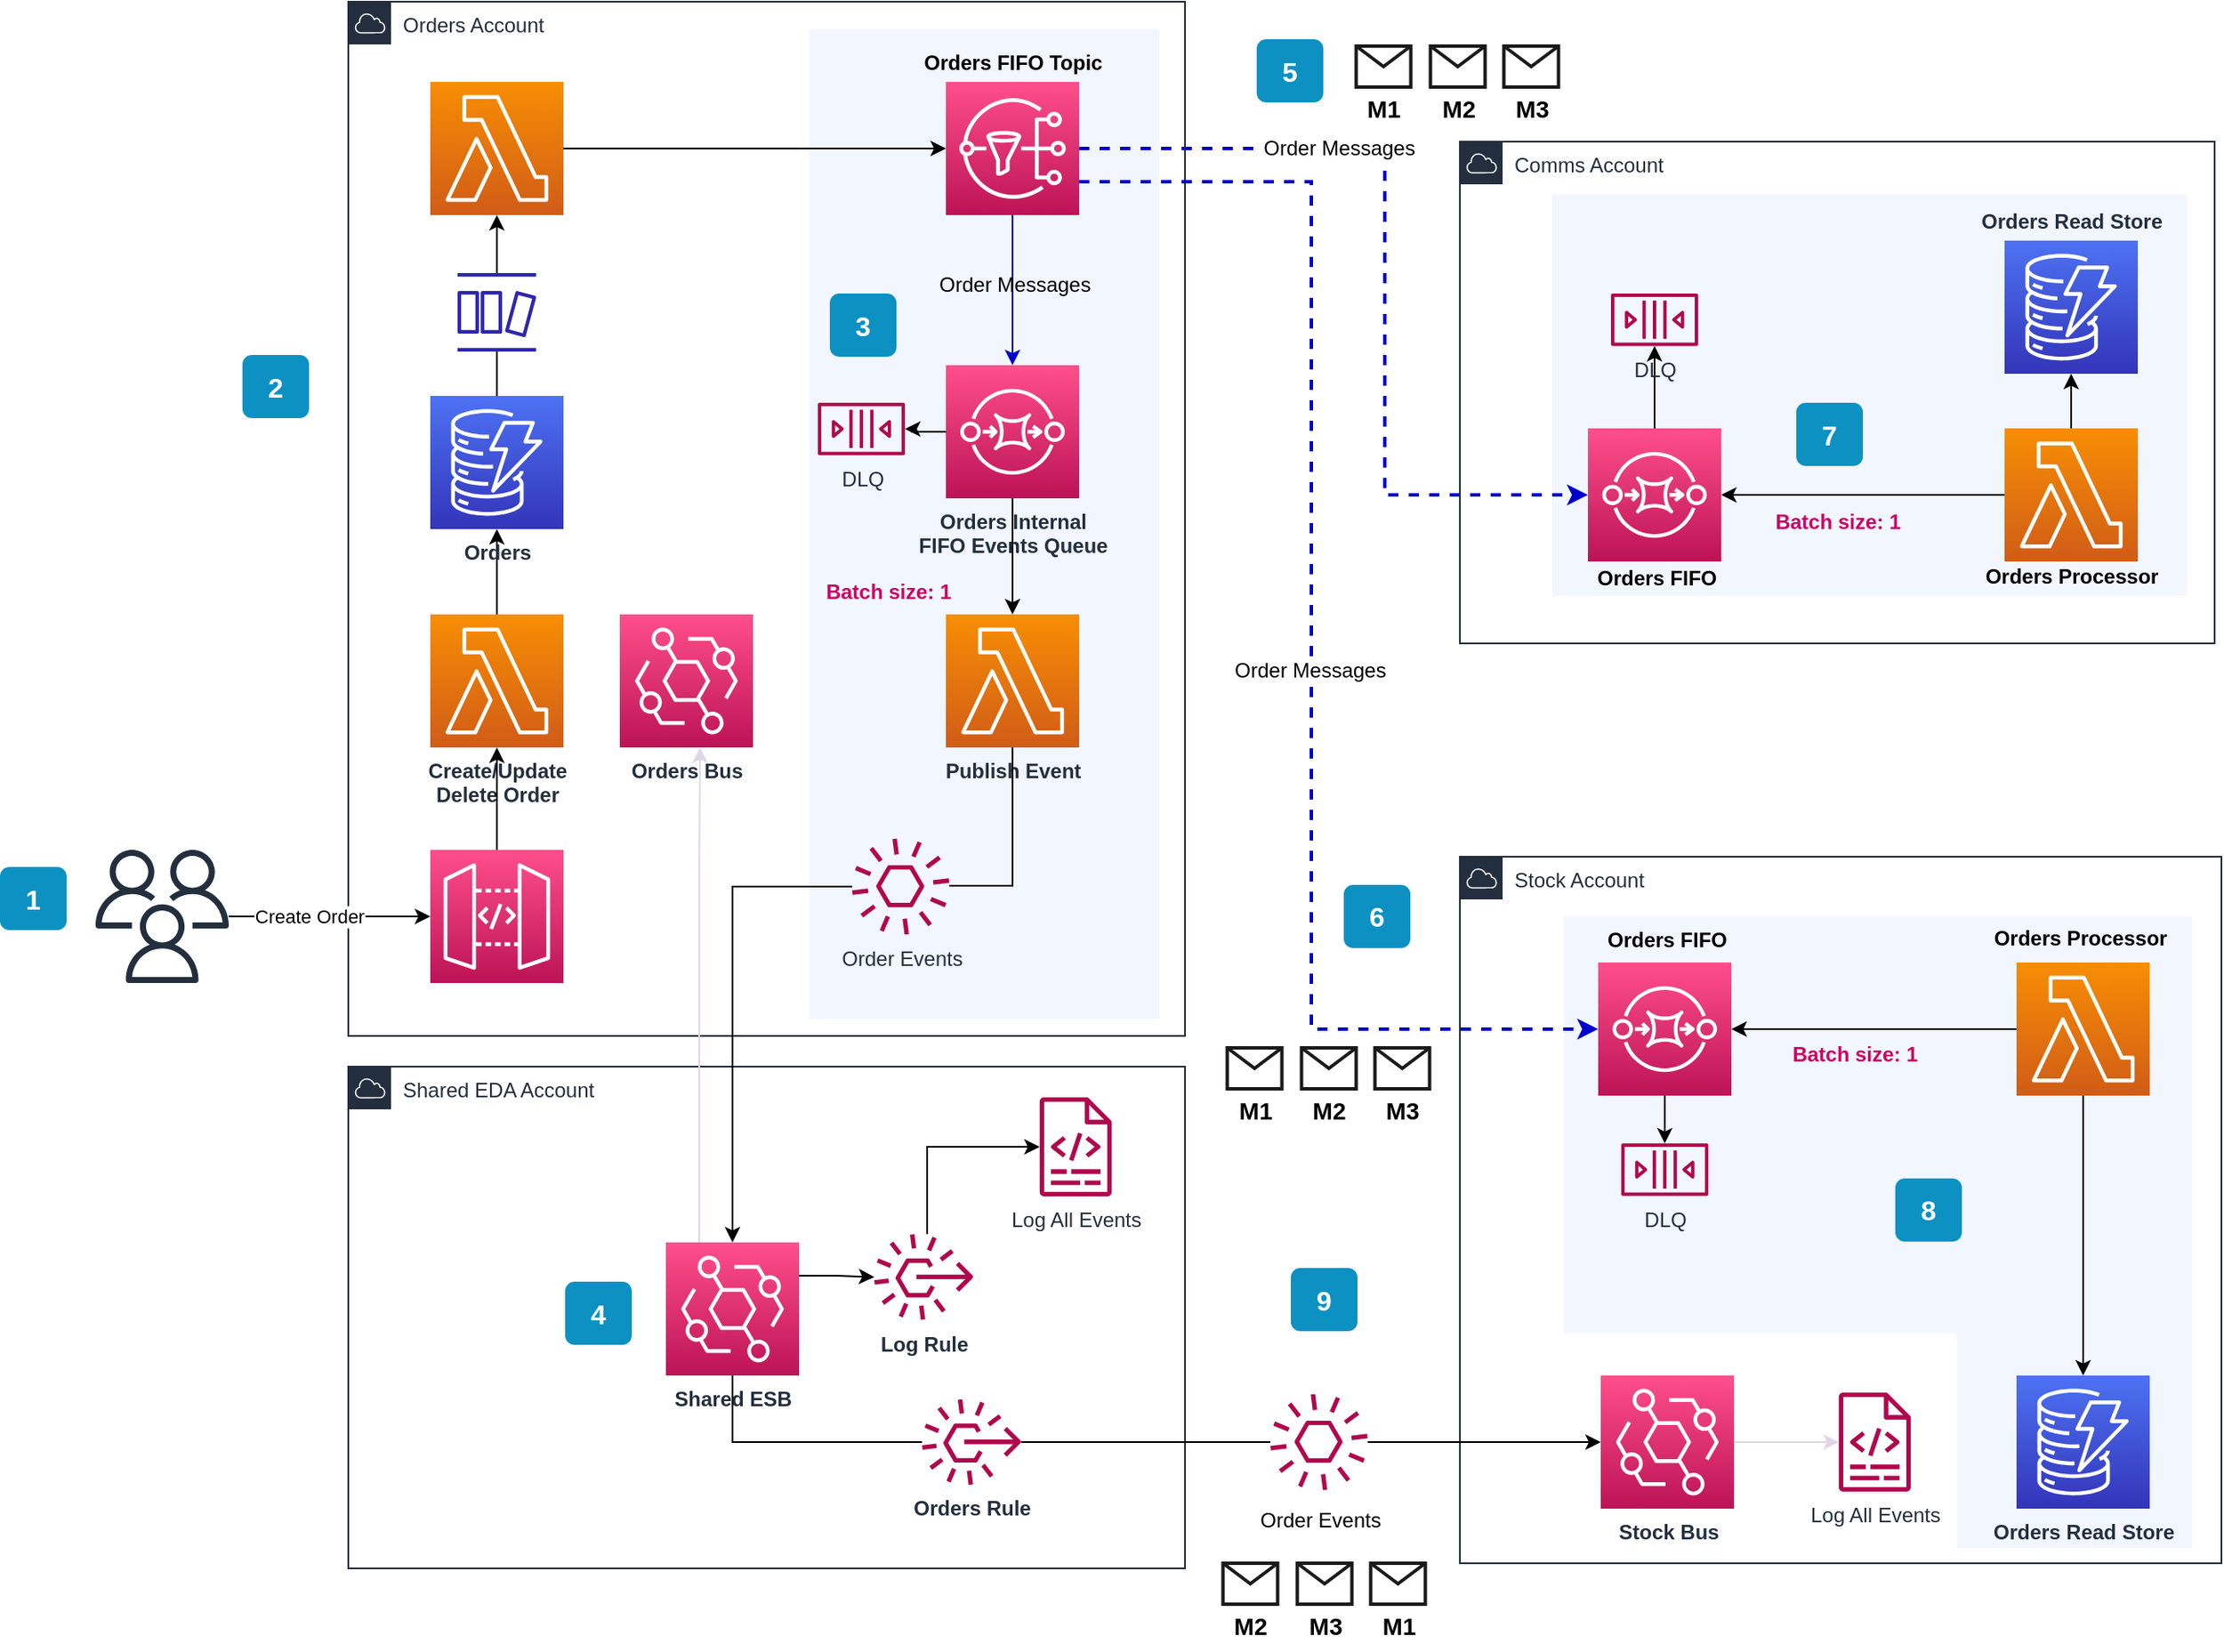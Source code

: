 <mxfile version="20.3.0" type="device"><diagram id="fculptmZxS838I17v-nK" name="Page-1"><mxGraphModel dx="2484" dy="1446" grid="0" gridSize="10" guides="1" tooltips="1" connect="1" arrows="1" fold="1" page="0" pageScale="1" pageWidth="827" pageHeight="1169" math="0" shadow="0"><root><mxCell id="0"/><mxCell id="1" parent="0"/><mxCell id="zGokBhTwJS74XCmNRo3s-3" value="" style="rounded=0;whiteSpace=wrap;html=1;sketch=0;strokeWidth=2;fontSize=12;fillColor=#F2F6FF;strokeColor=none;" parent="1" vertex="1"><mxGeometry x="543" y="14" width="372" height="235" as="geometry"/></mxCell><mxCell id="jSqK3aPYtCPPUTha2oW7-132" value="" style="rounded=0;whiteSpace=wrap;html=1;sketch=0;strokeWidth=2;fontSize=12;fillColor=#F2F6FF;strokeColor=none;" parent="1" vertex="1"><mxGeometry x="108" y="-83" width="205" height="580" as="geometry"/></mxCell><mxCell id="jSqK3aPYtCPPUTha2oW7-22" style="edgeStyle=orthogonalEdgeStyle;rounded=0;orthogonalLoop=1;jettySize=auto;html=1;exitX=1;exitY=0.5;exitDx=0;exitDy=0;exitPerimeter=0;entryX=0;entryY=0.5;entryDx=0;entryDy=0;entryPerimeter=0;strokeColor=#0000CC;strokeWidth=2;dashed=1;" parent="1" source="jSqK3aPYtCPPUTha2oW7-3" target="jSqK3aPYtCPPUTha2oW7-6" edge="1"><mxGeometry relative="1" as="geometry"><Array as="points"><mxPoint x="445" y="-13"/><mxPoint x="445" y="190"/></Array></mxGeometry></mxCell><mxCell id="jSqK3aPYtCPPUTha2oW7-93" value="Order Messages" style="edgeLabel;html=1;align=center;verticalAlign=middle;resizable=0;points=[];fontSize=12;" parent="jSqK3aPYtCPPUTha2oW7-22" vertex="1" connectable="0"><mxGeometry x="-0.394" y="1" relative="1" as="geometry"><mxPoint y="1" as="offset"/></mxGeometry></mxCell><mxCell id="jSqK3aPYtCPPUTha2oW7-97" style="edgeStyle=orthogonalEdgeStyle;rounded=0;orthogonalLoop=1;jettySize=auto;html=1;fontSize=12;" parent="1" source="jSqK3aPYtCPPUTha2oW7-4" target="jSqK3aPYtCPPUTha2oW7-96" edge="1"><mxGeometry relative="1" as="geometry"/></mxCell><mxCell id="jSqK3aPYtCPPUTha2oW7-9" style="edgeStyle=orthogonalEdgeStyle;rounded=0;orthogonalLoop=1;jettySize=auto;html=1;exitX=0;exitY=0.5;exitDx=0;exitDy=0;exitPerimeter=0;" parent="1" source="jSqK3aPYtCPPUTha2oW7-5" target="jSqK3aPYtCPPUTha2oW7-6" edge="1"><mxGeometry relative="1" as="geometry"/></mxCell><mxCell id="jSqK3aPYtCPPUTha2oW7-55" style="edgeStyle=orthogonalEdgeStyle;rounded=0;orthogonalLoop=1;jettySize=auto;html=1;exitX=0.5;exitY=0;exitDx=0;exitDy=0;exitPerimeter=0;" parent="1" source="jSqK3aPYtCPPUTha2oW7-5" target="jSqK3aPYtCPPUTha2oW7-54" edge="1"><mxGeometry relative="1" as="geometry"/></mxCell><mxCell id="jSqK3aPYtCPPUTha2oW7-5" value="" style="sketch=0;points=[[0,0,0],[0.25,0,0],[0.5,0,0],[0.75,0,0],[1,0,0],[0,1,0],[0.25,1,0],[0.5,1,0],[0.75,1,0],[1,1,0],[0,0.25,0],[0,0.5,0],[0,0.75,0],[1,0.25,0],[1,0.5,0],[1,0.75,0]];outlineConnect=0;fontColor=#232F3E;gradientColor=#F78E04;gradientDirection=north;fillColor=#D05C17;strokeColor=#ffffff;dashed=0;verticalLabelPosition=bottom;verticalAlign=top;align=center;html=1;fontSize=12;fontStyle=0;aspect=fixed;shape=mxgraph.aws4.resourceIcon;resIcon=mxgraph.aws4.lambda;" parent="1" vertex="1"><mxGeometry x="808" y="151" width="78" height="78" as="geometry"/></mxCell><mxCell id="jSqK3aPYtCPPUTha2oW7-95" style="edgeStyle=orthogonalEdgeStyle;rounded=0;orthogonalLoop=1;jettySize=auto;html=1;fontSize=12;" parent="1" source="jSqK3aPYtCPPUTha2oW7-6" target="jSqK3aPYtCPPUTha2oW7-94" edge="1"><mxGeometry relative="1" as="geometry"/></mxCell><mxCell id="jSqK3aPYtCPPUTha2oW7-6" value="" style="sketch=0;points=[[0,0,0],[0.25,0,0],[0.5,0,0],[0.75,0,0],[1,0,0],[0,1,0],[0.25,1,0],[0.5,1,0],[0.75,1,0],[1,1,0],[0,0.25,0],[0,0.5,0],[0,0.75,0],[1,0.25,0],[1,0.5,0],[1,0.75,0]];outlineConnect=0;fontColor=#232F3E;gradientColor=#FF4F8B;gradientDirection=north;fillColor=#BC1356;strokeColor=#ffffff;dashed=0;verticalLabelPosition=bottom;verticalAlign=top;align=center;html=1;fontSize=12;fontStyle=0;aspect=fixed;shape=mxgraph.aws4.resourceIcon;resIcon=mxgraph.aws4.sqs;" parent="1" vertex="1"><mxGeometry x="564" y="151" width="78" height="78" as="geometry"/></mxCell><mxCell id="jSqK3aPYtCPPUTha2oW7-17" value="&lt;b&gt;Orders FIFO&lt;/b&gt;" style="text;html=1;align=center;verticalAlign=middle;resizable=0;points=[];autosize=1;strokeColor=none;fillColor=none;" parent="1" vertex="1"><mxGeometry x="559.5" y="226" width="88" height="26" as="geometry"/></mxCell><mxCell id="jSqK3aPYtCPPUTha2oW7-23" value="Comms Account" style="points=[[0,0],[0.25,0],[0.5,0],[0.75,0],[1,0],[1,0.25],[1,0.5],[1,0.75],[1,1],[0.75,1],[0.5,1],[0.25,1],[0,1],[0,0.75],[0,0.5],[0,0.25]];outlineConnect=0;gradientColor=none;html=1;whiteSpace=wrap;fontSize=12;fontStyle=0;container=1;pointerEvents=0;collapsible=0;recursiveResize=0;shape=mxgraph.aws4.group;grIcon=mxgraph.aws4.group_aws_cloud;strokeColor=#232F3E;fillColor=none;verticalAlign=top;align=left;spacingLeft=30;fontColor=#232F3E;dashed=0;" parent="1" vertex="1"><mxGeometry x="489" y="-17" width="442" height="294" as="geometry"/></mxCell><mxCell id="jSqK3aPYtCPPUTha2oW7-54" value="" style="sketch=0;points=[[0,0,0],[0.25,0,0],[0.5,0,0],[0.75,0,0],[1,0,0],[0,1,0],[0.25,1,0],[0.5,1,0],[0.75,1,0],[1,1,0],[0,0.25,0],[0,0.5,0],[0,0.75,0],[1,0.25,0],[1,0.5,0],[1,0.75,0]];outlineConnect=0;fontColor=#232F3E;gradientColor=#4D72F3;gradientDirection=north;fillColor=#3334B9;strokeColor=#ffffff;dashed=0;verticalLabelPosition=bottom;verticalAlign=top;align=center;html=1;fontSize=12;fontStyle=0;aspect=fixed;shape=mxgraph.aws4.resourceIcon;resIcon=mxgraph.aws4.dynamodb;" parent="jSqK3aPYtCPPUTha2oW7-23" vertex="1"><mxGeometry x="319" y="58" width="78" height="78" as="geometry"/></mxCell><mxCell id="jSqK3aPYtCPPUTha2oW7-20" value="&lt;b&gt;Orders Processor&lt;/b&gt;" style="text;html=1;align=center;verticalAlign=middle;resizable=0;points=[];autosize=1;strokeColor=none;fillColor=none;" parent="jSqK3aPYtCPPUTha2oW7-23" vertex="1"><mxGeometry x="298.5" y="242" width="119" height="26" as="geometry"/></mxCell><mxCell id="jSqK3aPYtCPPUTha2oW7-57" value="&lt;span style=&quot;color: rgb(35, 47, 62);&quot;&gt;&lt;b&gt;Orders Read Store&lt;/b&gt;&lt;/span&gt;" style="text;html=1;align=center;verticalAlign=middle;resizable=0;points=[];autosize=1;strokeColor=none;fillColor=none;" parent="jSqK3aPYtCPPUTha2oW7-23" vertex="1"><mxGeometry x="296" y="34" width="124" height="26" as="geometry"/></mxCell><mxCell id="jSqK3aPYtCPPUTha2oW7-94" value="DLQ" style="sketch=0;outlineConnect=0;fontColor=#232F3E;gradientColor=none;fillColor=#B0084D;strokeColor=none;dashed=0;verticalLabelPosition=bottom;verticalAlign=top;align=center;html=1;fontSize=12;fontStyle=0;aspect=fixed;pointerEvents=1;shape=mxgraph.aws4.queue;strokeWidth=2;" parent="jSqK3aPYtCPPUTha2oW7-23" vertex="1"><mxGeometry x="88.5" y="89" width="51" height="30.73" as="geometry"/></mxCell><mxCell id="zGokBhTwJS74XCmNRo3s-34" value="&lt;b&gt;&lt;font style=&quot;font-size: 16px;&quot;&gt;7&lt;/font&gt;&lt;/b&gt;" style="rounded=1;whiteSpace=wrap;html=1;strokeColor=none;fillColor=#0C91C2;fontColor=#ffffff;" parent="jSqK3aPYtCPPUTha2oW7-23" vertex="1"><mxGeometry x="197" y="153" width="39" height="37" as="geometry"/></mxCell><mxCell id="zGokBhTwJS74XCmNRo3s-62" value="&lt;b style=&quot;&quot;&gt;&lt;font color=&quot;#cc0066&quot;&gt;Batch size: 1&lt;/font&gt;&lt;/b&gt;" style="text;html=1;align=center;verticalAlign=middle;resizable=0;points=[];autosize=1;strokeColor=none;fillColor=none;" parent="jSqK3aPYtCPPUTha2oW7-23" vertex="1"><mxGeometry x="175.5" y="210" width="91" height="26" as="geometry"/></mxCell><mxCell id="jSqK3aPYtCPPUTha2oW7-24" value="Stock Account" style="points=[[0,0],[0.25,0],[0.5,0],[0.75,0],[1,0],[1,0.25],[1,0.5],[1,0.75],[1,1],[0.75,1],[0.5,1],[0.25,1],[0,1],[0,0.75],[0,0.5],[0,0.25]];outlineConnect=0;gradientColor=none;html=1;whiteSpace=wrap;fontSize=12;fontStyle=0;container=1;pointerEvents=0;collapsible=0;recursiveResize=0;shape=mxgraph.aws4.group;grIcon=mxgraph.aws4.group_aws_cloud;strokeColor=#232F3E;fillColor=none;verticalAlign=top;align=left;spacingLeft=30;fontColor=#232F3E;dashed=0;" parent="1" vertex="1"><mxGeometry x="489" y="402" width="446" height="414" as="geometry"/></mxCell><mxCell id="zGokBhTwJS74XCmNRo3s-65" value="" style="rounded=0;whiteSpace=wrap;html=1;sketch=0;strokeWidth=2;fontSize=12;fillColor=#F2F6FF;strokeColor=none;" parent="jSqK3aPYtCPPUTha2oW7-24" vertex="1"><mxGeometry x="291" y="275" width="138" height="130" as="geometry"/></mxCell><mxCell id="zGokBhTwJS74XCmNRo3s-5" value="" style="rounded=0;whiteSpace=wrap;html=1;sketch=0;strokeWidth=2;fontSize=12;fillColor=#F2F6FF;strokeColor=none;" parent="jSqK3aPYtCPPUTha2oW7-24" vertex="1"><mxGeometry x="61" y="35" width="368" height="244" as="geometry"/></mxCell><mxCell id="zGokBhTwJS74XCmNRo3s-61" style="edgeStyle=orthogonalEdgeStyle;rounded=0;orthogonalLoop=1;jettySize=auto;html=1;exitX=1;exitY=0.5;exitDx=0;exitDy=0;exitPerimeter=0;strokeColor=#E1D5E7;strokeWidth=1;fontSize=14;" parent="jSqK3aPYtCPPUTha2oW7-24" source="jSqK3aPYtCPPUTha2oW7-30" target="zGokBhTwJS74XCmNRo3s-60" edge="1"><mxGeometry relative="1" as="geometry"/></mxCell><mxCell id="jSqK3aPYtCPPUTha2oW7-30" value="&lt;b&gt;Stock Bus&lt;/b&gt;" style="sketch=0;points=[[0,0,0],[0.25,0,0],[0.5,0,0],[0.75,0,0],[1,0,0],[0,1,0],[0.25,1,0],[0.5,1,0],[0.75,1,0],[1,1,0],[0,0.25,0],[0,0.5,0],[0,0.75,0],[1,0.25,0],[1,0.5,0],[1,0.75,0]];outlineConnect=0;fontColor=#232F3E;gradientColor=#FF4F8B;gradientDirection=north;fillColor=#BC1356;strokeColor=#ffffff;dashed=0;verticalLabelPosition=bottom;verticalAlign=top;align=center;html=1;fontSize=12;fontStyle=0;aspect=fixed;shape=mxgraph.aws4.resourceIcon;resIcon=mxgraph.aws4.eventbridge;" parent="jSqK3aPYtCPPUTha2oW7-24" vertex="1"><mxGeometry x="82.5" y="304" width="78" height="78" as="geometry"/></mxCell><mxCell id="jSqK3aPYtCPPUTha2oW7-52" value="&lt;b&gt;Orders Read Store&lt;/b&gt;" style="sketch=0;points=[[0,0,0],[0.25,0,0],[0.5,0,0],[0.75,0,0],[1,0,0],[0,1,0],[0.25,1,0],[0.5,1,0],[0.75,1,0],[1,1,0],[0,0.25,0],[0,0.5,0],[0,0.75,0],[1,0.25,0],[1,0.5,0],[1,0.75,0]];outlineConnect=0;fontColor=#232F3E;gradientColor=#4D72F3;gradientDirection=north;fillColor=#3334B9;strokeColor=#ffffff;dashed=0;verticalLabelPosition=bottom;verticalAlign=top;align=center;html=1;fontSize=12;fontStyle=0;aspect=fixed;shape=mxgraph.aws4.resourceIcon;resIcon=mxgraph.aws4.dynamodb;" parent="jSqK3aPYtCPPUTha2oW7-24" vertex="1"><mxGeometry x="326" y="304" width="78" height="78" as="geometry"/></mxCell><mxCell id="jSqK3aPYtCPPUTha2oW7-59" value="&lt;b&gt;Orders Processor&lt;/b&gt;" style="text;html=1;align=center;verticalAlign=middle;resizable=0;points=[];autosize=1;strokeColor=none;fillColor=none;" parent="jSqK3aPYtCPPUTha2oW7-24" vertex="1"><mxGeometry x="303" y="35" width="119" height="26" as="geometry"/></mxCell><mxCell id="jSqK3aPYtCPPUTha2oW7-96" value="DLQ" style="sketch=0;outlineConnect=0;fontColor=#232F3E;gradientColor=none;fillColor=#B0084D;strokeColor=none;dashed=0;verticalLabelPosition=bottom;verticalAlign=top;align=center;html=1;fontSize=12;fontStyle=0;aspect=fixed;pointerEvents=1;shape=mxgraph.aws4.queue;strokeWidth=2;" parent="jSqK3aPYtCPPUTha2oW7-24" vertex="1"><mxGeometry x="94.5" y="168" width="51" height="30.73" as="geometry"/></mxCell><mxCell id="zGokBhTwJS74XCmNRo3s-35" value="&lt;b&gt;&lt;font style=&quot;font-size: 16px;&quot;&gt;8&lt;/font&gt;&lt;/b&gt;" style="rounded=1;whiteSpace=wrap;html=1;strokeColor=none;fillColor=#0C91C2;fontColor=#ffffff;" parent="jSqK3aPYtCPPUTha2oW7-24" vertex="1"><mxGeometry x="255" y="188.5" width="39" height="37" as="geometry"/></mxCell><mxCell id="zGokBhTwJS74XCmNRo3s-60" value="Log All Events" style="sketch=0;outlineConnect=0;fontColor=#232F3E;gradientColor=none;fillColor=#B0084D;strokeColor=none;dashed=0;verticalLabelPosition=bottom;verticalAlign=top;align=center;html=1;fontSize=12;fontStyle=0;aspect=fixed;pointerEvents=1;shape=mxgraph.aws4.logs;" parent="jSqK3aPYtCPPUTha2oW7-24" vertex="1"><mxGeometry x="204" y="314" width="78" height="58" as="geometry"/></mxCell><mxCell id="zGokBhTwJS74XCmNRo3s-63" value="&lt;b style=&quot;&quot;&gt;&lt;font color=&quot;#cc0066&quot;&gt;Batch size: 1&lt;/font&gt;&lt;/b&gt;" style="text;html=1;align=center;verticalAlign=middle;resizable=0;points=[];autosize=1;strokeColor=none;fillColor=none;" parent="jSqK3aPYtCPPUTha2oW7-24" vertex="1"><mxGeometry x="185" y="103" width="91" height="26" as="geometry"/></mxCell><mxCell id="jSqK3aPYtCPPUTha2oW7-25" value="Orders Account" style="points=[[0,0],[0.25,0],[0.5,0],[0.75,0],[1,0],[1,0.25],[1,0.5],[1,0.75],[1,1],[0.75,1],[0.5,1],[0.25,1],[0,1],[0,0.75],[0,0.5],[0,0.25]];outlineConnect=0;gradientColor=none;html=1;whiteSpace=wrap;fontSize=12;fontStyle=0;container=1;pointerEvents=0;collapsible=0;recursiveResize=0;shape=mxgraph.aws4.group;grIcon=mxgraph.aws4.group_aws_cloud;strokeColor=#232F3E;fillColor=none;verticalAlign=top;align=left;spacingLeft=30;fontColor=#232F3E;dashed=0;" parent="1" vertex="1"><mxGeometry x="-162" y="-99" width="490" height="606" as="geometry"/></mxCell><mxCell id="jSqK3aPYtCPPUTha2oW7-76" style="edgeStyle=orthogonalEdgeStyle;rounded=0;orthogonalLoop=1;jettySize=auto;html=1;fontSize=14;" parent="jSqK3aPYtCPPUTha2oW7-25" source="jSqK3aPYtCPPUTha2oW7-124" target="jSqK3aPYtCPPUTha2oW7-3" edge="1"><mxGeometry relative="1" as="geometry"><Array as="points"/></mxGeometry></mxCell><mxCell id="jSqK3aPYtCPPUTha2oW7-123" style="edgeStyle=orthogonalEdgeStyle;rounded=0;orthogonalLoop=1;jettySize=auto;html=1;exitX=0.5;exitY=0;exitDx=0;exitDy=0;exitPerimeter=0;fontSize=12;" parent="jSqK3aPYtCPPUTha2oW7-25" source="jSqK3aPYtCPPUTha2oW7-34" target="jSqK3aPYtCPPUTha2oW7-122" edge="1"><mxGeometry relative="1" as="geometry"/></mxCell><mxCell id="jSqK3aPYtCPPUTha2oW7-34" value="&lt;b&gt;Create/Update&lt;br&gt;Delete Order&lt;/b&gt;" style="sketch=0;points=[[0,0,0],[0.25,0,0],[0.5,0,0],[0.75,0,0],[1,0,0],[0,1,0],[0.25,1,0],[0.5,1,0],[0.75,1,0],[1,1,0],[0,0.25,0],[0,0.5,0],[0,0.75,0],[1,0.25,0],[1,0.5,0],[1,0.75,0]];outlineConnect=0;fontColor=#232F3E;gradientColor=#F78E04;gradientDirection=north;fillColor=#D05C17;strokeColor=#ffffff;dashed=0;verticalLabelPosition=bottom;verticalAlign=top;align=center;html=1;fontSize=12;fontStyle=0;aspect=fixed;shape=mxgraph.aws4.resourceIcon;resIcon=mxgraph.aws4.lambda;" parent="jSqK3aPYtCPPUTha2oW7-25" vertex="1"><mxGeometry x="48" y="359" width="78" height="78" as="geometry"/></mxCell><mxCell id="jSqK3aPYtCPPUTha2oW7-37" style="edgeStyle=orthogonalEdgeStyle;rounded=0;orthogonalLoop=1;jettySize=auto;html=1;" parent="jSqK3aPYtCPPUTha2oW7-25" source="jSqK3aPYtCPPUTha2oW7-36" target="jSqK3aPYtCPPUTha2oW7-34" edge="1"><mxGeometry relative="1" as="geometry"/></mxCell><mxCell id="jSqK3aPYtCPPUTha2oW7-36" value="" style="sketch=0;points=[[0,0,0],[0.25,0,0],[0.5,0,0],[0.75,0,0],[1,0,0],[0,1,0],[0.25,1,0],[0.5,1,0],[0.75,1,0],[1,1,0],[0,0.25,0],[0,0.5,0],[0,0.75,0],[1,0.25,0],[1,0.5,0],[1,0.75,0]];outlineConnect=0;fontColor=#232F3E;gradientColor=#FF4F8B;gradientDirection=north;fillColor=#BC1356;strokeColor=#ffffff;dashed=0;verticalLabelPosition=bottom;verticalAlign=top;align=center;html=1;fontSize=12;fontStyle=0;aspect=fixed;shape=mxgraph.aws4.resourceIcon;resIcon=mxgraph.aws4.api_gateway;" parent="jSqK3aPYtCPPUTha2oW7-25" vertex="1"><mxGeometry x="48" y="497" width="78" height="78" as="geometry"/></mxCell><mxCell id="jSqK3aPYtCPPUTha2oW7-81" style="edgeStyle=orthogonalEdgeStyle;rounded=0;orthogonalLoop=1;jettySize=auto;html=1;exitX=0.5;exitY=1;exitDx=0;exitDy=0;exitPerimeter=0;fontSize=14;strokeColor=#0000CC;" parent="jSqK3aPYtCPPUTha2oW7-25" source="jSqK3aPYtCPPUTha2oW7-3" target="jSqK3aPYtCPPUTha2oW7-79" edge="1"><mxGeometry relative="1" as="geometry"/></mxCell><mxCell id="jSqK3aPYtCPPUTha2oW7-91" value="Order Messages" style="edgeLabel;html=1;align=center;verticalAlign=middle;resizable=0;points=[];fontSize=12;labelBackgroundColor=none;" parent="jSqK3aPYtCPPUTha2oW7-81" vertex="1" connectable="0"><mxGeometry x="-0.07" y="1" relative="1" as="geometry"><mxPoint as="offset"/></mxGeometry></mxCell><mxCell id="jSqK3aPYtCPPUTha2oW7-3" value="" style="sketch=0;points=[[0,0,0],[0.25,0,0],[0.5,0,0],[0.75,0,0],[1,0,0],[0,1,0],[0.25,1,0],[0.5,1,0],[0.75,1,0],[1,1,0],[0,0.25,0],[0,0.5,0],[0,0.75,0],[1,0.25,0],[1,0.5,0],[1,0.75,0]];outlineConnect=0;fontColor=#232F3E;gradientColor=#FF4F8B;gradientDirection=north;fillColor=#BC1356;strokeColor=#ffffff;dashed=0;verticalLabelPosition=bottom;verticalAlign=top;align=center;html=1;fontSize=12;fontStyle=0;aspect=fixed;shape=mxgraph.aws4.resourceIcon;resIcon=mxgraph.aws4.sns;" parent="jSqK3aPYtCPPUTha2oW7-25" vertex="1"><mxGeometry x="350" y="47" width="78" height="78" as="geometry"/></mxCell><mxCell id="jSqK3aPYtCPPUTha2oW7-131" style="edgeStyle=orthogonalEdgeStyle;rounded=0;orthogonalLoop=1;jettySize=auto;html=1;exitX=0.5;exitY=1;exitDx=0;exitDy=0;exitPerimeter=0;fontSize=12;" parent="jSqK3aPYtCPPUTha2oW7-25" source="jSqK3aPYtCPPUTha2oW7-79" target="jSqK3aPYtCPPUTha2oW7-85" edge="1"><mxGeometry relative="1" as="geometry"/></mxCell><mxCell id="jSqK3aPYtCPPUTha2oW7-79" value="&lt;b&gt;Orders Internal &lt;br&gt;FIFO Events Queue&lt;/b&gt;" style="sketch=0;points=[[0,0,0],[0.25,0,0],[0.5,0,0],[0.75,0,0],[1,0,0],[0,1,0],[0.25,1,0],[0.5,1,0],[0.75,1,0],[1,1,0],[0,0.25,0],[0,0.5,0],[0,0.75,0],[1,0.25,0],[1,0.5,0],[1,0.75,0]];outlineConnect=0;fontColor=#232F3E;gradientColor=#FF4F8B;gradientDirection=north;fillColor=#BC1356;strokeColor=#ffffff;dashed=0;verticalLabelPosition=bottom;verticalAlign=top;align=center;html=1;fontSize=12;fontStyle=0;aspect=fixed;shape=mxgraph.aws4.resourceIcon;resIcon=mxgraph.aws4.sqs;" parent="jSqK3aPYtCPPUTha2oW7-25" vertex="1"><mxGeometry x="350" y="213" width="78" height="78" as="geometry"/></mxCell><mxCell id="jSqK3aPYtCPPUTha2oW7-85" value="&lt;b&gt;Publish Event&lt;/b&gt;" style="sketch=0;points=[[0,0,0],[0.25,0,0],[0.5,0,0],[0.75,0,0],[1,0,0],[0,1,0],[0.25,1,0],[0.5,1,0],[0.75,1,0],[1,1,0],[0,0.25,0],[0,0.5,0],[0,0.75,0],[1,0.25,0],[1,0.5,0],[1,0.75,0]];outlineConnect=0;fontColor=#232F3E;gradientColor=#F78E04;gradientDirection=north;fillColor=#D05C17;strokeColor=#ffffff;dashed=0;verticalLabelPosition=bottom;verticalAlign=top;align=center;html=1;fontSize=12;fontStyle=0;aspect=fixed;shape=mxgraph.aws4.resourceIcon;resIcon=mxgraph.aws4.lambda;" parent="jSqK3aPYtCPPUTha2oW7-25" vertex="1"><mxGeometry x="350" y="359" width="78" height="78" as="geometry"/></mxCell><mxCell id="jSqK3aPYtCPPUTha2oW7-87" value="&lt;b style=&quot;font-size: 12px;&quot;&gt;Orders FIFO Topic&lt;/b&gt;" style="text;html=1;align=center;verticalAlign=middle;resizable=0;points=[];autosize=1;strokeColor=none;fillColor=none;fontSize=12;" parent="jSqK3aPYtCPPUTha2oW7-25" vertex="1"><mxGeometry x="328" y="23" width="122" height="26" as="geometry"/></mxCell><mxCell id="jSqK3aPYtCPPUTha2oW7-125" style="edgeStyle=orthogonalEdgeStyle;rounded=0;orthogonalLoop=1;jettySize=auto;html=1;fontSize=12;startArrow=none;" parent="jSqK3aPYtCPPUTha2oW7-25" source="jSqK3aPYtCPPUTha2oW7-126" target="jSqK3aPYtCPPUTha2oW7-124" edge="1"><mxGeometry relative="1" as="geometry"/></mxCell><mxCell id="jSqK3aPYtCPPUTha2oW7-122" value="&lt;b&gt;Orders&lt;/b&gt;" style="sketch=0;points=[[0,0,0],[0.25,0,0],[0.5,0,0],[0.75,0,0],[1,0,0],[0,1,0],[0.25,1,0],[0.5,1,0],[0.75,1,0],[1,1,0],[0,0.25,0],[0,0.5,0],[0,0.75,0],[1,0.25,0],[1,0.5,0],[1,0.75,0]];outlineConnect=0;fontColor=#232F3E;gradientColor=#4D72F3;gradientDirection=north;fillColor=#3334B9;strokeColor=#ffffff;dashed=0;verticalLabelPosition=bottom;verticalAlign=top;align=center;html=1;fontSize=12;fontStyle=0;aspect=fixed;shape=mxgraph.aws4.resourceIcon;resIcon=mxgraph.aws4.dynamodb;" parent="jSqK3aPYtCPPUTha2oW7-25" vertex="1"><mxGeometry x="48" y="231" width="78" height="78" as="geometry"/></mxCell><mxCell id="jSqK3aPYtCPPUTha2oW7-124" value="" style="sketch=0;points=[[0,0,0],[0.25,0,0],[0.5,0,0],[0.75,0,0],[1,0,0],[0,1,0],[0.25,1,0],[0.5,1,0],[0.75,1,0],[1,1,0],[0,0.25,0],[0,0.5,0],[0,0.75,0],[1,0.25,0],[1,0.5,0],[1,0.75,0]];outlineConnect=0;fontColor=#232F3E;gradientColor=#F78E04;gradientDirection=north;fillColor=#D05C17;strokeColor=#ffffff;dashed=0;verticalLabelPosition=bottom;verticalAlign=top;align=center;html=1;fontSize=12;fontStyle=0;aspect=fixed;shape=mxgraph.aws4.resourceIcon;resIcon=mxgraph.aws4.lambda;" parent="jSqK3aPYtCPPUTha2oW7-25" vertex="1"><mxGeometry x="48" y="47" width="78" height="78" as="geometry"/></mxCell><mxCell id="jSqK3aPYtCPPUTha2oW7-126" value="" style="sketch=0;outlineConnect=0;fontColor=#232F3E;gradientColor=none;fillColor=#2E27AD;strokeColor=none;dashed=0;verticalLabelPosition=bottom;verticalAlign=top;align=center;html=1;fontSize=12;fontStyle=0;aspect=fixed;pointerEvents=1;shape=mxgraph.aws4.dynamodb_stream;strokeWidth=2;" parent="jSqK3aPYtCPPUTha2oW7-25" vertex="1"><mxGeometry x="64" y="159" width="46" height="46" as="geometry"/></mxCell><mxCell id="jSqK3aPYtCPPUTha2oW7-127" value="" style="edgeStyle=orthogonalEdgeStyle;rounded=0;orthogonalLoop=1;jettySize=auto;html=1;fontSize=12;endArrow=none;" parent="jSqK3aPYtCPPUTha2oW7-25" source="jSqK3aPYtCPPUTha2oW7-122" target="jSqK3aPYtCPPUTha2oW7-126" edge="1"><mxGeometry relative="1" as="geometry"><mxPoint x="-75" y="132" as="sourcePoint"/><mxPoint x="-75" y="26" as="targetPoint"/></mxGeometry></mxCell><mxCell id="zGokBhTwJS74XCmNRo3s-30" value="&lt;b&gt;&lt;font style=&quot;font-size: 16px;&quot;&gt;3&lt;/font&gt;&lt;/b&gt;" style="rounded=1;whiteSpace=wrap;html=1;strokeColor=none;fillColor=#0C91C2;fontColor=#ffffff;" parent="jSqK3aPYtCPPUTha2oW7-25" vertex="1"><mxGeometry x="282" y="171" width="39" height="37" as="geometry"/></mxCell><mxCell id="zGokBhTwJS74XCmNRo3s-58" value="&lt;b&gt;Orders Bus&lt;/b&gt;" style="sketch=0;points=[[0,0,0],[0.25,0,0],[0.5,0,0],[0.75,0,0],[1,0,0],[0,1,0],[0.25,1,0],[0.5,1,0],[0.75,1,0],[1,1,0],[0,0.25,0],[0,0.5,0],[0,0.75,0],[1,0.25,0],[1,0.5,0],[1,0.75,0]];outlineConnect=0;fontColor=#232F3E;gradientColor=#FF4F8B;gradientDirection=north;fillColor=#BC1356;strokeColor=#ffffff;dashed=0;verticalLabelPosition=bottom;verticalAlign=top;align=center;html=1;fontSize=12;fontStyle=0;aspect=fixed;shape=mxgraph.aws4.resourceIcon;resIcon=mxgraph.aws4.eventbridge;" parent="jSqK3aPYtCPPUTha2oW7-25" vertex="1"><mxGeometry x="159" y="359" width="78" height="78" as="geometry"/></mxCell><mxCell id="jSqK3aPYtCPPUTha2oW7-27" value="Shared EDA Account" style="points=[[0,0],[0.25,0],[0.5,0],[0.75,0],[1,0],[1,0.25],[1,0.5],[1,0.75],[1,1],[0.75,1],[0.5,1],[0.25,1],[0,1],[0,0.75],[0,0.5],[0,0.25]];outlineConnect=0;gradientColor=none;html=1;whiteSpace=wrap;fontSize=12;fontStyle=0;container=1;pointerEvents=0;collapsible=0;recursiveResize=0;shape=mxgraph.aws4.group;grIcon=mxgraph.aws4.group_aws_cloud;strokeColor=#232F3E;fillColor=none;verticalAlign=top;align=left;spacingLeft=30;fontColor=#232F3E;dashed=0;" parent="1" vertex="1"><mxGeometry x="-162" y="525" width="490" height="294" as="geometry"/></mxCell><mxCell id="zGokBhTwJS74XCmNRo3s-24" style="edgeStyle=orthogonalEdgeStyle;rounded=0;orthogonalLoop=1;jettySize=auto;html=1;exitX=1;exitY=0.25;exitDx=0;exitDy=0;exitPerimeter=0;strokeWidth=1;" parent="jSqK3aPYtCPPUTha2oW7-27" source="jSqK3aPYtCPPUTha2oW7-28" target="zGokBhTwJS74XCmNRo3s-23" edge="1"><mxGeometry relative="1" as="geometry"/></mxCell><mxCell id="jSqK3aPYtCPPUTha2oW7-28" value="&lt;b&gt;Shared ESB&lt;/b&gt;" style="sketch=0;points=[[0,0,0],[0.25,0,0],[0.5,0,0],[0.75,0,0],[1,0,0],[0,1,0],[0.25,1,0],[0.5,1,0],[0.75,1,0],[1,1,0],[0,0.25,0],[0,0.5,0],[0,0.75,0],[1,0.25,0],[1,0.5,0],[1,0.75,0]];outlineConnect=0;fontColor=#232F3E;gradientColor=#FF4F8B;gradientDirection=north;fillColor=#BC1356;strokeColor=#ffffff;dashed=0;verticalLabelPosition=bottom;verticalAlign=top;align=center;html=1;fontSize=12;fontStyle=0;aspect=fixed;shape=mxgraph.aws4.resourceIcon;resIcon=mxgraph.aws4.eventbridge;" parent="jSqK3aPYtCPPUTha2oW7-27" vertex="1"><mxGeometry x="186" y="103" width="78" height="78" as="geometry"/></mxCell><mxCell id="zGokBhTwJS74XCmNRo3s-22" value="Log All Events" style="sketch=0;outlineConnect=0;fontColor=#232F3E;gradientColor=none;fillColor=#B0084D;strokeColor=none;dashed=0;verticalLabelPosition=bottom;verticalAlign=top;align=center;html=1;fontSize=12;fontStyle=0;aspect=fixed;pointerEvents=1;shape=mxgraph.aws4.logs;" parent="jSqK3aPYtCPPUTha2oW7-27" vertex="1"><mxGeometry x="387" y="18" width="78" height="58" as="geometry"/></mxCell><mxCell id="zGokBhTwJS74XCmNRo3s-25" style="edgeStyle=orthogonalEdgeStyle;rounded=0;orthogonalLoop=1;jettySize=auto;html=1;strokeWidth=1;" parent="jSqK3aPYtCPPUTha2oW7-27" source="zGokBhTwJS74XCmNRo3s-23" target="zGokBhTwJS74XCmNRo3s-22" edge="1"><mxGeometry relative="1" as="geometry"><Array as="points"><mxPoint x="339" y="47"/></Array></mxGeometry></mxCell><mxCell id="zGokBhTwJS74XCmNRo3s-23" value="&lt;b&gt;Log Rule&lt;/b&gt;" style="sketch=0;outlineConnect=0;fontColor=#232F3E;gradientColor=none;fillColor=#B0084D;strokeColor=none;dashed=0;verticalLabelPosition=bottom;verticalAlign=top;align=center;html=1;fontSize=12;fontStyle=0;aspect=fixed;pointerEvents=1;shape=mxgraph.aws4.rule_3;" parent="jSqK3aPYtCPPUTha2oW7-27" vertex="1"><mxGeometry x="308" y="98" width="58" height="50.56" as="geometry"/></mxCell><mxCell id="zGokBhTwJS74XCmNRo3s-31" value="&lt;b&gt;&lt;font style=&quot;font-size: 16px;&quot;&gt;4&lt;/font&gt;&lt;/b&gt;" style="rounded=1;whiteSpace=wrap;html=1;strokeColor=none;fillColor=#0C91C2;fontColor=#ffffff;" parent="jSqK3aPYtCPPUTha2oW7-27" vertex="1"><mxGeometry x="127" y="126" width="39" height="37" as="geometry"/></mxCell><mxCell id="jSqK3aPYtCPPUTha2oW7-39" style="edgeStyle=orthogonalEdgeStyle;rounded=0;orthogonalLoop=1;jettySize=auto;html=1;" parent="1" source="jSqK3aPYtCPPUTha2oW7-38" target="jSqK3aPYtCPPUTha2oW7-36" edge="1"><mxGeometry relative="1" as="geometry"/></mxCell><mxCell id="jSqK3aPYtCPPUTha2oW7-40" value="Create Order" style="edgeLabel;html=1;align=center;verticalAlign=middle;resizable=0;points=[];" parent="jSqK3aPYtCPPUTha2oW7-39" vertex="1" connectable="0"><mxGeometry x="-0.395" relative="1" as="geometry"><mxPoint x="11" as="offset"/></mxGeometry></mxCell><mxCell id="jSqK3aPYtCPPUTha2oW7-38" value="" style="sketch=0;outlineConnect=0;fontColor=#232F3E;gradientColor=none;fillColor=#232F3D;strokeColor=none;dashed=0;verticalLabelPosition=bottom;verticalAlign=top;align=center;html=1;fontSize=12;fontStyle=0;aspect=fixed;pointerEvents=1;shape=mxgraph.aws4.users;" parent="1" vertex="1"><mxGeometry x="-310" y="398" width="78" height="78" as="geometry"/></mxCell><mxCell id="jSqK3aPYtCPPUTha2oW7-50" style="edgeStyle=orthogonalEdgeStyle;rounded=0;orthogonalLoop=1;jettySize=auto;html=1;" parent="1" source="jSqK3aPYtCPPUTha2oW7-48" target="jSqK3aPYtCPPUTha2oW7-30" edge="1"><mxGeometry relative="1" as="geometry"/></mxCell><mxCell id="jSqK3aPYtCPPUTha2oW7-48" value="" style="sketch=0;outlineConnect=0;fontColor=#232F3E;gradientColor=none;fillColor=#B0084D;strokeColor=none;dashed=0;verticalLabelPosition=bottom;verticalAlign=top;align=center;html=1;fontSize=12;fontStyle=0;aspect=fixed;pointerEvents=1;shape=mxgraph.aws4.event;" parent="1" vertex="1"><mxGeometry x="378" y="716.5" width="57" height="57" as="geometry"/></mxCell><mxCell id="jSqK3aPYtCPPUTha2oW7-49" value="" style="edgeStyle=orthogonalEdgeStyle;rounded=0;orthogonalLoop=1;jettySize=auto;html=1;entryX=0;entryY=0.5;entryDx=0;entryDy=0;entryPerimeter=0;endArrow=none;startArrow=none;" parent="1" source="jSqK3aPYtCPPUTha2oW7-98" target="jSqK3aPYtCPPUTha2oW7-48" edge="1"><mxGeometry relative="1" as="geometry"><mxPoint x="63" y="706" as="sourcePoint"/><mxPoint x="571.5" y="745" as="targetPoint"/><Array as="points"/></mxGeometry></mxCell><mxCell id="jSqK3aPYtCPPUTha2oW7-51" value="Order Events" style="text;html=1;align=center;verticalAlign=middle;resizable=0;points=[];autosize=1;strokeColor=none;fillColor=none;" parent="1" vertex="1"><mxGeometry x="362" y="778" width="89" height="26" as="geometry"/></mxCell><mxCell id="jSqK3aPYtCPPUTha2oW7-98" value="&lt;b&gt;Orders Rule&lt;/b&gt;" style="sketch=0;outlineConnect=0;fontColor=#232F3E;gradientColor=none;fillColor=#B0084D;strokeColor=none;dashed=0;verticalLabelPosition=bottom;verticalAlign=top;align=center;html=1;fontSize=12;fontStyle=0;aspect=fixed;pointerEvents=1;shape=mxgraph.aws4.rule_3;" parent="1" vertex="1"><mxGeometry x="174" y="719.72" width="58" height="50.56" as="geometry"/></mxCell><mxCell id="jSqK3aPYtCPPUTha2oW7-99" value="" style="edgeStyle=orthogonalEdgeStyle;rounded=0;orthogonalLoop=1;jettySize=auto;html=1;exitX=0.5;exitY=1;exitDx=0;exitDy=0;exitPerimeter=0;entryX=0;entryY=0.5;entryDx=0;entryDy=0;entryPerimeter=0;endArrow=none;" parent="1" source="jSqK3aPYtCPPUTha2oW7-28" target="jSqK3aPYtCPPUTha2oW7-98" edge="1"><mxGeometry relative="1" as="geometry"><mxPoint x="63" y="706" as="sourcePoint"/><mxPoint x="378" y="745" as="targetPoint"/></mxGeometry></mxCell><mxCell id="jSqK3aPYtCPPUTha2oW7-2" value="" style="sketch=0;points=[[0,0,0],[0.25,0,0],[0.5,0,0],[0.75,0,0],[1,0,0],[0,1,0],[0.25,1,0],[0.5,1,0],[0.75,1,0],[1,1,0],[0,0.25,0],[0,0.5,0],[0,0.75,0],[1,0.25,0],[1,0.5,0],[1,0.75,0]];outlineConnect=0;fontColor=#232F3E;gradientColor=#F78E04;gradientDirection=north;fillColor=#D05C17;strokeColor=#ffffff;dashed=0;verticalLabelPosition=bottom;verticalAlign=top;align=center;html=1;fontSize=12;fontStyle=0;aspect=fixed;shape=mxgraph.aws4.resourceIcon;resIcon=mxgraph.aws4.lambda;" parent="1" vertex="1"><mxGeometry x="815" y="464" width="78" height="78" as="geometry"/></mxCell><mxCell id="zGokBhTwJS74XCmNRo3s-1" style="edgeStyle=orthogonalEdgeStyle;rounded=0;orthogonalLoop=1;jettySize=auto;html=1;strokeWidth=1;" parent="1" source="jSqK3aPYtCPPUTha2oW7-4" target="jSqK3aPYtCPPUTha2oW7-96" edge="1"><mxGeometry relative="1" as="geometry"/></mxCell><mxCell id="jSqK3aPYtCPPUTha2oW7-4" value="" style="sketch=0;points=[[0,0,0],[0.25,0,0],[0.5,0,0],[0.75,0,0],[1,0,0],[0,1,0],[0.25,1,0],[0.5,1,0],[0.75,1,0],[1,1,0],[0,0.25,0],[0,0.5,0],[0,0.75,0],[1,0.25,0],[1,0.5,0],[1,0.75,0]];outlineConnect=0;fontColor=#232F3E;gradientColor=#FF4F8B;gradientDirection=north;fillColor=#BC1356;strokeColor=#ffffff;dashed=0;verticalLabelPosition=bottom;verticalAlign=top;align=center;html=1;fontSize=12;fontStyle=0;aspect=fixed;shape=mxgraph.aws4.resourceIcon;resIcon=mxgraph.aws4.sqs;" parent="1" vertex="1"><mxGeometry x="570" y="464" width="78" height="78" as="geometry"/></mxCell><mxCell id="jSqK3aPYtCPPUTha2oW7-10" style="edgeStyle=orthogonalEdgeStyle;rounded=0;orthogonalLoop=1;jettySize=auto;html=1;exitX=0;exitY=0.5;exitDx=0;exitDy=0;exitPerimeter=0;" parent="1" source="jSqK3aPYtCPPUTha2oW7-2" target="jSqK3aPYtCPPUTha2oW7-4" edge="1"><mxGeometry relative="1" as="geometry"/></mxCell><mxCell id="jSqK3aPYtCPPUTha2oW7-53" style="edgeStyle=orthogonalEdgeStyle;rounded=0;orthogonalLoop=1;jettySize=auto;html=1;" parent="1" source="jSqK3aPYtCPPUTha2oW7-2" target="jSqK3aPYtCPPUTha2oW7-52" edge="1"><mxGeometry relative="1" as="geometry"/></mxCell><mxCell id="jSqK3aPYtCPPUTha2oW7-18" value="&lt;b&gt;Orders FIFO&lt;/b&gt;" style="text;html=1;align=center;verticalAlign=middle;resizable=0;points=[];autosize=1;strokeColor=none;fillColor=none;" parent="1" vertex="1"><mxGeometry x="565.5" y="438" width="88" height="26" as="geometry"/></mxCell><mxCell id="jSqK3aPYtCPPUTha2oW7-7" style="edgeStyle=orthogonalEdgeStyle;rounded=0;orthogonalLoop=1;jettySize=auto;html=1;exitX=1;exitY=0.75;exitDx=0;exitDy=0;exitPerimeter=0;entryX=0;entryY=0.5;entryDx=0;entryDy=0;entryPerimeter=0;strokeColor=#0000CC;strokeWidth=2;dashed=1;" parent="1" source="jSqK3aPYtCPPUTha2oW7-3" target="jSqK3aPYtCPPUTha2oW7-4" edge="1"><mxGeometry relative="1" as="geometry"><mxPoint x="461" y="454.5" as="sourcePoint"/><Array as="points"><mxPoint x="402" y="7"/><mxPoint x="402" y="503"/></Array></mxGeometry></mxCell><mxCell id="jSqK3aPYtCPPUTha2oW7-92" value="Order Messages" style="edgeLabel;html=1;align=center;verticalAlign=middle;resizable=0;points=[];fontSize=12;" parent="jSqK3aPYtCPPUTha2oW7-7" vertex="1" connectable="0"><mxGeometry x="0.054" y="-1" relative="1" as="geometry"><mxPoint as="offset"/></mxGeometry></mxCell><mxCell id="zGokBhTwJS74XCmNRo3s-19" style="edgeStyle=orthogonalEdgeStyle;rounded=0;orthogonalLoop=1;jettySize=auto;html=1;strokeWidth=1;startArrow=none;" parent="1" source="zGokBhTwJS74XCmNRo3s-20" target="jSqK3aPYtCPPUTha2oW7-28" edge="1"><mxGeometry relative="1" as="geometry"><Array as="points"><mxPoint x="63" y="420"/></Array></mxGeometry></mxCell><mxCell id="zGokBhTwJS74XCmNRo3s-20" value="Order Events" style="sketch=0;outlineConnect=0;fontColor=#232F3E;gradientColor=none;fillColor=#B0084D;strokeColor=none;dashed=0;verticalLabelPosition=bottom;verticalAlign=top;align=center;html=1;fontSize=12;fontStyle=0;aspect=fixed;pointerEvents=1;shape=mxgraph.aws4.event;" parent="1" vertex="1"><mxGeometry x="133" y="391" width="57" height="57" as="geometry"/></mxCell><mxCell id="zGokBhTwJS74XCmNRo3s-21" value="" style="edgeStyle=orthogonalEdgeStyle;rounded=0;orthogonalLoop=1;jettySize=auto;html=1;exitX=0.5;exitY=1;exitDx=0;exitDy=0;exitPerimeter=0;strokeWidth=1;endArrow=none;" parent="1" source="jSqK3aPYtCPPUTha2oW7-85" target="zGokBhTwJS74XCmNRo3s-20" edge="1"><mxGeometry relative="1" as="geometry"><mxPoint x="227" y="338" as="sourcePoint"/><mxPoint x="63" y="628" as="targetPoint"/><Array as="points"><mxPoint x="227" y="419"/></Array></mxGeometry></mxCell><mxCell id="zGokBhTwJS74XCmNRo3s-26" value="DLQ" style="sketch=0;outlineConnect=0;fontColor=#232F3E;gradientColor=none;fillColor=#B0084D;strokeColor=none;dashed=0;verticalLabelPosition=bottom;verticalAlign=top;align=center;html=1;fontSize=12;fontStyle=0;aspect=fixed;pointerEvents=1;shape=mxgraph.aws4.queue;strokeWidth=2;" parent="1" vertex="1"><mxGeometry x="113" y="136" width="51" height="30.73" as="geometry"/></mxCell><mxCell id="zGokBhTwJS74XCmNRo3s-27" style="edgeStyle=orthogonalEdgeStyle;rounded=0;orthogonalLoop=1;jettySize=auto;html=1;exitX=0;exitY=0.5;exitDx=0;exitDy=0;exitPerimeter=0;strokeWidth=1;" parent="1" source="jSqK3aPYtCPPUTha2oW7-79" target="zGokBhTwJS74XCmNRo3s-26" edge="1"><mxGeometry relative="1" as="geometry"/></mxCell><mxCell id="zGokBhTwJS74XCmNRo3s-28" value="&lt;b&gt;&lt;font style=&quot;font-size: 16px;&quot;&gt;1&lt;/font&gt;&lt;/b&gt;" style="rounded=1;whiteSpace=wrap;html=1;strokeColor=none;fillColor=#0C91C2;fontColor=#ffffff;" parent="1" vertex="1"><mxGeometry x="-366" y="408" width="39" height="37" as="geometry"/></mxCell><mxCell id="zGokBhTwJS74XCmNRo3s-29" value="&lt;b&gt;&lt;font style=&quot;font-size: 16px;&quot;&gt;2&lt;/font&gt;&lt;/b&gt;" style="rounded=1;whiteSpace=wrap;html=1;strokeColor=none;fillColor=#0C91C2;fontColor=#ffffff;" parent="1" vertex="1"><mxGeometry x="-224" y="108" width="39" height="37" as="geometry"/></mxCell><mxCell id="zGokBhTwJS74XCmNRo3s-32" value="&lt;b&gt;&lt;font style=&quot;font-size: 16px;&quot;&gt;5&lt;/font&gt;&lt;/b&gt;" style="rounded=1;whiteSpace=wrap;html=1;strokeColor=none;fillColor=#0C91C2;fontColor=#ffffff;" parent="1" vertex="1"><mxGeometry x="370" y="-77" width="39" height="37" as="geometry"/></mxCell><mxCell id="zGokBhTwJS74XCmNRo3s-33" value="&lt;b&gt;&lt;font style=&quot;font-size: 16px;&quot;&gt;6&lt;/font&gt;&lt;/b&gt;" style="rounded=1;whiteSpace=wrap;html=1;strokeColor=none;fillColor=#0C91C2;fontColor=#ffffff;" parent="1" vertex="1"><mxGeometry x="421" y="418.5" width="39" height="37" as="geometry"/></mxCell><mxCell id="zGokBhTwJS74XCmNRo3s-36" value="&lt;b&gt;&lt;font style=&quot;font-size: 16px;&quot;&gt;9&lt;/font&gt;&lt;/b&gt;" style="rounded=1;whiteSpace=wrap;html=1;strokeColor=none;fillColor=#0C91C2;fontColor=#ffffff;" parent="1" vertex="1"><mxGeometry x="390" y="643" width="39" height="37" as="geometry"/></mxCell><mxCell id="zGokBhTwJS74XCmNRo3s-38" value="" style="shape=message;html=1;whiteSpace=wrap;html=1;outlineConnect=0;strokeColor=#1A1A1A;fontSize=16;fillColor=none;strokeWidth=2;" parent="1" vertex="1"><mxGeometry x="350.25" y="816" width="32" height="24" as="geometry"/></mxCell><mxCell id="zGokBhTwJS74XCmNRo3s-39" value="&lt;b&gt;&lt;font style=&quot;font-size: 14px;&quot;&gt;M2&lt;/font&gt;&lt;/b&gt;" style="text;html=1;align=center;verticalAlign=middle;resizable=0;points=[];autosize=1;strokeColor=none;fillColor=none;fontSize=16;" parent="1" vertex="1"><mxGeometry x="347.75" y="836" width="37" height="31" as="geometry"/></mxCell><mxCell id="zGokBhTwJS74XCmNRo3s-41" value="" style="shape=message;html=1;whiteSpace=wrap;html=1;outlineConnect=0;strokeColor=#1A1A1A;fontSize=16;fillColor=none;strokeWidth=2;" parent="1" vertex="1"><mxGeometry x="393.75" y="816" width="32" height="24" as="geometry"/></mxCell><mxCell id="zGokBhTwJS74XCmNRo3s-42" value="&lt;b&gt;&lt;font style=&quot;font-size: 14px;&quot;&gt;M3&lt;/font&gt;&lt;/b&gt;" style="text;html=1;align=center;verticalAlign=middle;resizable=0;points=[];autosize=1;strokeColor=none;fillColor=none;fontSize=16;" parent="1" vertex="1"><mxGeometry x="391.25" y="836" width="37" height="31" as="geometry"/></mxCell><mxCell id="zGokBhTwJS74XCmNRo3s-43" value="" style="shape=message;html=1;whiteSpace=wrap;html=1;outlineConnect=0;strokeColor=#1A1A1A;fontSize=16;fillColor=none;strokeWidth=2;" parent="1" vertex="1"><mxGeometry x="436.75" y="816" width="32" height="24" as="geometry"/></mxCell><mxCell id="zGokBhTwJS74XCmNRo3s-44" value="&lt;b&gt;&lt;font style=&quot;font-size: 14px;&quot;&gt;M1&lt;/font&gt;&lt;/b&gt;" style="text;html=1;align=center;verticalAlign=middle;resizable=0;points=[];autosize=1;strokeColor=none;fillColor=none;fontSize=16;" parent="1" vertex="1"><mxGeometry x="434.25" y="836" width="37" height="31" as="geometry"/></mxCell><mxCell id="zGokBhTwJS74XCmNRo3s-45" value="" style="shape=message;html=1;whiteSpace=wrap;html=1;outlineConnect=0;strokeColor=#1A1A1A;fontSize=16;fillColor=none;strokeWidth=2;" parent="1" vertex="1"><mxGeometry x="352.75" y="514" width="32" height="24" as="geometry"/></mxCell><mxCell id="zGokBhTwJS74XCmNRo3s-46" value="&lt;b&gt;&lt;font style=&quot;font-size: 14px;&quot;&gt;M1&lt;/font&gt;&lt;/b&gt;" style="text;html=1;align=center;verticalAlign=middle;resizable=0;points=[];autosize=1;strokeColor=none;fillColor=none;fontSize=16;" parent="1" vertex="1"><mxGeometry x="350.25" y="534" width="37" height="31" as="geometry"/></mxCell><mxCell id="zGokBhTwJS74XCmNRo3s-47" value="" style="shape=message;html=1;whiteSpace=wrap;html=1;outlineConnect=0;strokeColor=#1A1A1A;fontSize=16;fillColor=none;strokeWidth=2;" parent="1" vertex="1"><mxGeometry x="396.25" y="514" width="32" height="24" as="geometry"/></mxCell><mxCell id="zGokBhTwJS74XCmNRo3s-48" value="&lt;b&gt;&lt;font style=&quot;font-size: 14px;&quot;&gt;M2&lt;/font&gt;&lt;/b&gt;" style="text;html=1;align=center;verticalAlign=middle;resizable=0;points=[];autosize=1;strokeColor=none;fillColor=none;fontSize=16;" parent="1" vertex="1"><mxGeometry x="393.75" y="534" width="37" height="31" as="geometry"/></mxCell><mxCell id="zGokBhTwJS74XCmNRo3s-49" value="" style="shape=message;html=1;whiteSpace=wrap;html=1;outlineConnect=0;strokeColor=#1A1A1A;fontSize=16;fillColor=none;strokeWidth=2;" parent="1" vertex="1"><mxGeometry x="439.25" y="514" width="32" height="24" as="geometry"/></mxCell><mxCell id="zGokBhTwJS74XCmNRo3s-50" value="&lt;b&gt;&lt;font style=&quot;font-size: 14px;&quot;&gt;M3&lt;/font&gt;&lt;/b&gt;" style="text;html=1;align=center;verticalAlign=middle;resizable=0;points=[];autosize=1;strokeColor=none;fillColor=none;fontSize=16;" parent="1" vertex="1"><mxGeometry x="436.75" y="534" width="37" height="31" as="geometry"/></mxCell><mxCell id="zGokBhTwJS74XCmNRo3s-51" value="" style="shape=message;html=1;whiteSpace=wrap;html=1;outlineConnect=0;strokeColor=#1A1A1A;fontSize=16;fillColor=none;strokeWidth=2;" parent="1" vertex="1"><mxGeometry x="428.25" y="-73" width="32" height="24" as="geometry"/></mxCell><mxCell id="zGokBhTwJS74XCmNRo3s-52" value="&lt;b&gt;&lt;font style=&quot;font-size: 14px;&quot;&gt;M1&lt;/font&gt;&lt;/b&gt;" style="text;html=1;align=center;verticalAlign=middle;resizable=0;points=[];autosize=1;strokeColor=none;fillColor=none;fontSize=16;" parent="1" vertex="1"><mxGeometry x="425.75" y="-53" width="37" height="31" as="geometry"/></mxCell><mxCell id="zGokBhTwJS74XCmNRo3s-53" value="" style="shape=message;html=1;whiteSpace=wrap;html=1;outlineConnect=0;strokeColor=#1A1A1A;fontSize=16;fillColor=none;strokeWidth=2;" parent="1" vertex="1"><mxGeometry x="471.75" y="-73" width="32" height="24" as="geometry"/></mxCell><mxCell id="zGokBhTwJS74XCmNRo3s-54" value="&lt;b&gt;&lt;font style=&quot;font-size: 14px;&quot;&gt;M2&lt;/font&gt;&lt;/b&gt;" style="text;html=1;align=center;verticalAlign=middle;resizable=0;points=[];autosize=1;strokeColor=none;fillColor=none;fontSize=16;" parent="1" vertex="1"><mxGeometry x="469.25" y="-53" width="37" height="31" as="geometry"/></mxCell><mxCell id="zGokBhTwJS74XCmNRo3s-55" value="" style="shape=message;html=1;whiteSpace=wrap;html=1;outlineConnect=0;strokeColor=#1A1A1A;fontSize=16;fillColor=none;strokeWidth=2;" parent="1" vertex="1"><mxGeometry x="514.75" y="-73" width="32" height="24" as="geometry"/></mxCell><mxCell id="zGokBhTwJS74XCmNRo3s-56" value="&lt;b&gt;&lt;font style=&quot;font-size: 14px;&quot;&gt;M3&lt;/font&gt;&lt;/b&gt;" style="text;html=1;align=center;verticalAlign=middle;resizable=0;points=[];autosize=1;strokeColor=none;fillColor=none;fontSize=16;" parent="1" vertex="1"><mxGeometry x="512.25" y="-53" width="37" height="31" as="geometry"/></mxCell><mxCell id="zGokBhTwJS74XCmNRo3s-59" style="edgeStyle=orthogonalEdgeStyle;rounded=0;orthogonalLoop=1;jettySize=auto;html=1;exitX=0.25;exitY=0;exitDx=0;exitDy=0;exitPerimeter=0;strokeWidth=1;fontSize=14;strokeColor=#E1D5E7;" parent="1" source="jSqK3aPYtCPPUTha2oW7-28" target="zGokBhTwJS74XCmNRo3s-58" edge="1"><mxGeometry relative="1" as="geometry"><Array as="points"><mxPoint x="44" y="413"/><mxPoint x="44" y="413"/></Array></mxGeometry></mxCell><mxCell id="zGokBhTwJS74XCmNRo3s-64" value="&lt;b style=&quot;&quot;&gt;&lt;font color=&quot;#cc0066&quot;&gt;Batch size: 1&lt;/font&gt;&lt;/b&gt;" style="text;html=1;align=center;verticalAlign=middle;resizable=0;points=[];autosize=1;strokeColor=none;fillColor=none;" parent="1" vertex="1"><mxGeometry x="108" y="234" width="91" height="26" as="geometry"/></mxCell></root></mxGraphModel></diagram></mxfile>